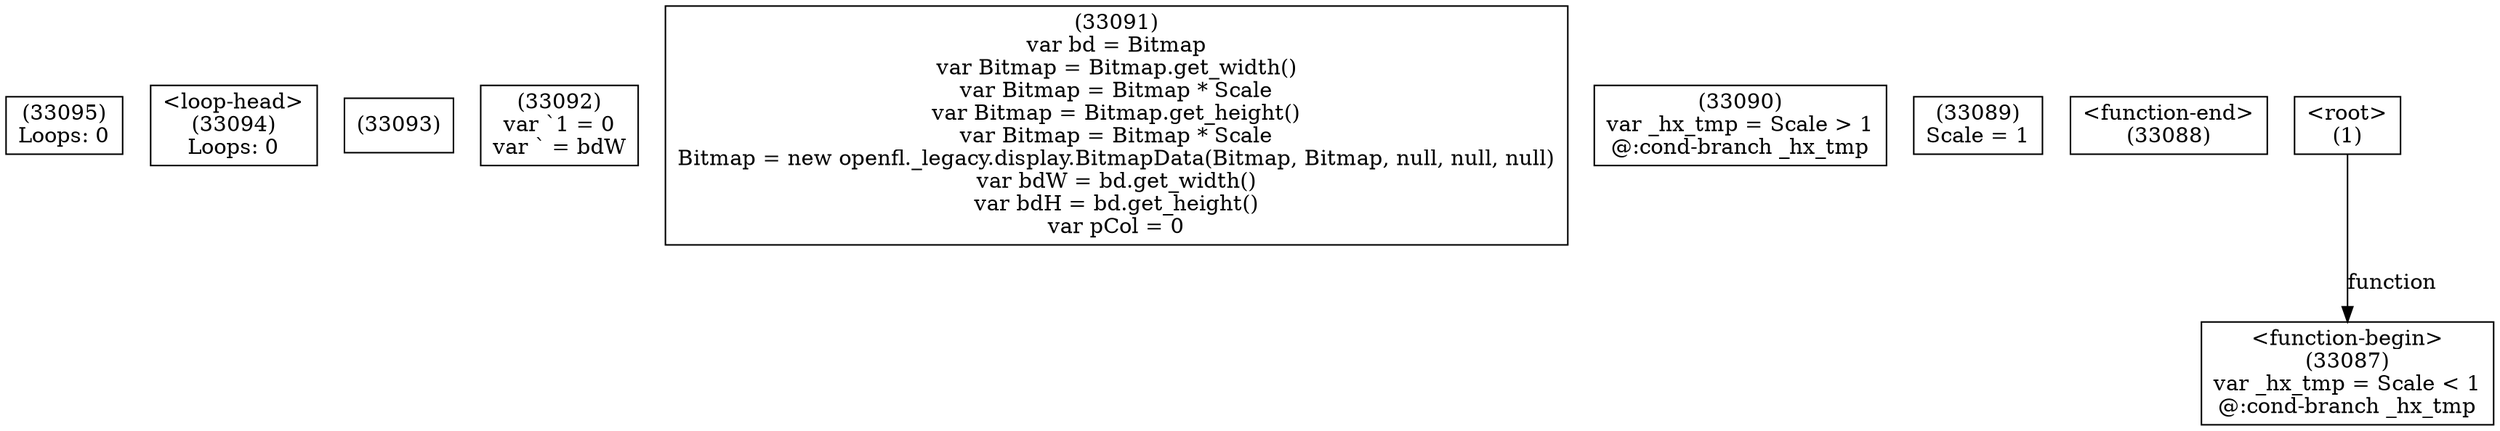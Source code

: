 digraph graphname {
n33095 [shape=box,label="(33095)\nLoops: 0"];
n33094 [shape=box,label="<loop-head>
(33094)\nLoops: 0"];
n33093 [shape=box,label="(33093)"];
n33092 [shape=box,label="(33092)\nvar `1 = 0\nvar ` = bdW"];
n33091 [shape=box,label="(33091)\nvar bd = Bitmap\nvar Bitmap = Bitmap.get_width()\nvar Bitmap = Bitmap * Scale\nvar Bitmap = Bitmap.get_height()\nvar Bitmap = Bitmap * Scale\nBitmap = new openfl._legacy.display.BitmapData(Bitmap, Bitmap, null, null, null)\nvar bdW = bd.get_width()\nvar bdH = bd.get_height()\nvar pCol = 0"];
n33090 [shape=box,label="(33090)\nvar _hx_tmp = Scale > 1\n@:cond-branch _hx_tmp"];
n33089 [shape=box,label="(33089)\nScale = 1"];
n33088 [shape=box,label="<function-end>
(33088)"];
n33087 [shape=box,label="<function-begin>
(33087)\nvar _hx_tmp = Scale < 1\n@:cond-branch _hx_tmp"];
n1 [shape=box,label="<root>
(1)"];
n1 -> n33087[label="function"];
}
